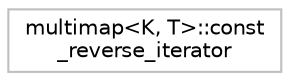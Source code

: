 digraph "Graphical Class Hierarchy"
{
 // INTERACTIVE_SVG=YES
  bgcolor="transparent";
  edge [fontname="Helvetica",fontsize="10",labelfontname="Helvetica",labelfontsize="10"];
  node [fontname="Helvetica",fontsize="10",shape=record];
  rankdir="LR";
  Node1 [label="multimap\<K, T\>::const\l_reverse_iterator",height=0.2,width=0.4,color="grey75",tooltip="STL iterator class. "];
}
